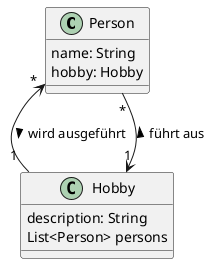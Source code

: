@startuml
class Person {
  name: String
  hobby: Hobby
}

class Hobby {
  description: String
  List<Person> persons
}

Hobby "1" <-- "*" Person : führt aus >
Person "*" <-- "1" Hobby : wird ausgeführt >

@enduml
